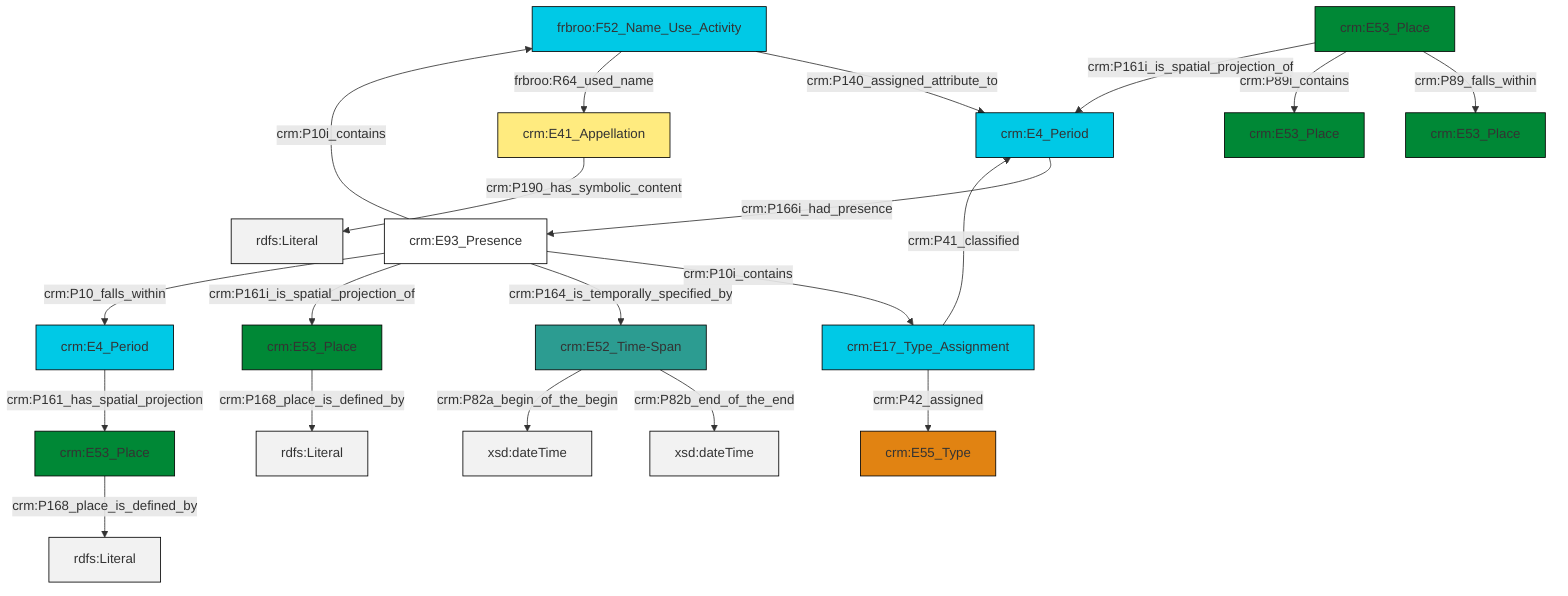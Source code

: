 graph TD
classDef Literal fill:#f2f2f2,stroke:#000000;
classDef CRM_Entity fill:#FFFFFF,stroke:#000000;
classDef Temporal_Entity fill:#00C9E6, stroke:#000000;
classDef Type fill:#E18312, stroke:#000000;
classDef Time-Span fill:#2C9C91, stroke:#000000;
classDef Appellation fill:#FFEB7F, stroke:#000000;
classDef Place fill:#008836, stroke:#000000;
classDef Persistent_Item fill:#B266B2, stroke:#000000;
classDef Conceptual_Object fill:#FFD700, stroke:#000000;
classDef Physical_Thing fill:#D2B48C, stroke:#000000;
classDef Actor fill:#f58aad, stroke:#000000;
classDef PC_Classes fill:#4ce600, stroke:#000000;
classDef Multi fill:#cccccc,stroke:#000000;

6["crm:E4_Period"]:::Temporal_Entity -->|crm:P166i_had_presence| 7["crm:E93_Presence"]:::CRM_Entity
7["crm:E93_Presence"]:::CRM_Entity -->|crm:P10i_contains| 8["crm:E17_Type_Assignment"]:::Temporal_Entity
7["crm:E93_Presence"]:::CRM_Entity -->|crm:P164_is_temporally_specified_by| 9["crm:E52_Time-Span"]:::Time-Span
12["crm:E41_Appellation"]:::Appellation -->|crm:P190_has_symbolic_content| 13[rdfs:Literal]:::Literal
8["crm:E17_Type_Assignment"]:::Temporal_Entity -->|crm:P42_assigned| 14["crm:E55_Type"]:::Type
9["crm:E52_Time-Span"]:::Time-Span -->|crm:P82b_end_of_the_end| 18[xsd:dateTime]:::Literal
4["crm:E53_Place"]:::Place -->|crm:P89_falls_within| 19["crm:E53_Place"]:::Place
0["crm:E53_Place"]:::Place -->|crm:P168_place_is_defined_by| 20[rdfs:Literal]:::Literal
4["crm:E53_Place"]:::Place -->|crm:P89i_contains| 16["crm:E53_Place"]:::Place
9["crm:E52_Time-Span"]:::Time-Span -->|crm:P82a_begin_of_the_begin| 24[xsd:dateTime]:::Literal
2["frbroo:F52_Name_Use_Activity"]:::Temporal_Entity -->|crm:P140_assigned_attribute_to| 6["crm:E4_Period"]:::Temporal_Entity
7["crm:E93_Presence"]:::CRM_Entity -->|crm:P161i_is_spatial_projection_of| 25["crm:E53_Place"]:::Place
25["crm:E53_Place"]:::Place -->|crm:P168_place_is_defined_by| 26[rdfs:Literal]:::Literal
21["crm:E4_Period"]:::Temporal_Entity -->|crm:P161_has_spatial_projection| 0["crm:E53_Place"]:::Place
7["crm:E93_Presence"]:::CRM_Entity -->|crm:P10_falls_within| 21["crm:E4_Period"]:::Temporal_Entity
8["crm:E17_Type_Assignment"]:::Temporal_Entity -->|crm:P41_classified| 6["crm:E4_Period"]:::Temporal_Entity
7["crm:E93_Presence"]:::CRM_Entity -->|crm:P10i_contains| 2["frbroo:F52_Name_Use_Activity"]:::Temporal_Entity
4["crm:E53_Place"]:::Place -->|crm:P161i_is_spatial_projection_of| 6["crm:E4_Period"]:::Temporal_Entity
2["frbroo:F52_Name_Use_Activity"]:::Temporal_Entity -->|frbroo:R64_used_name| 12["crm:E41_Appellation"]:::Appellation